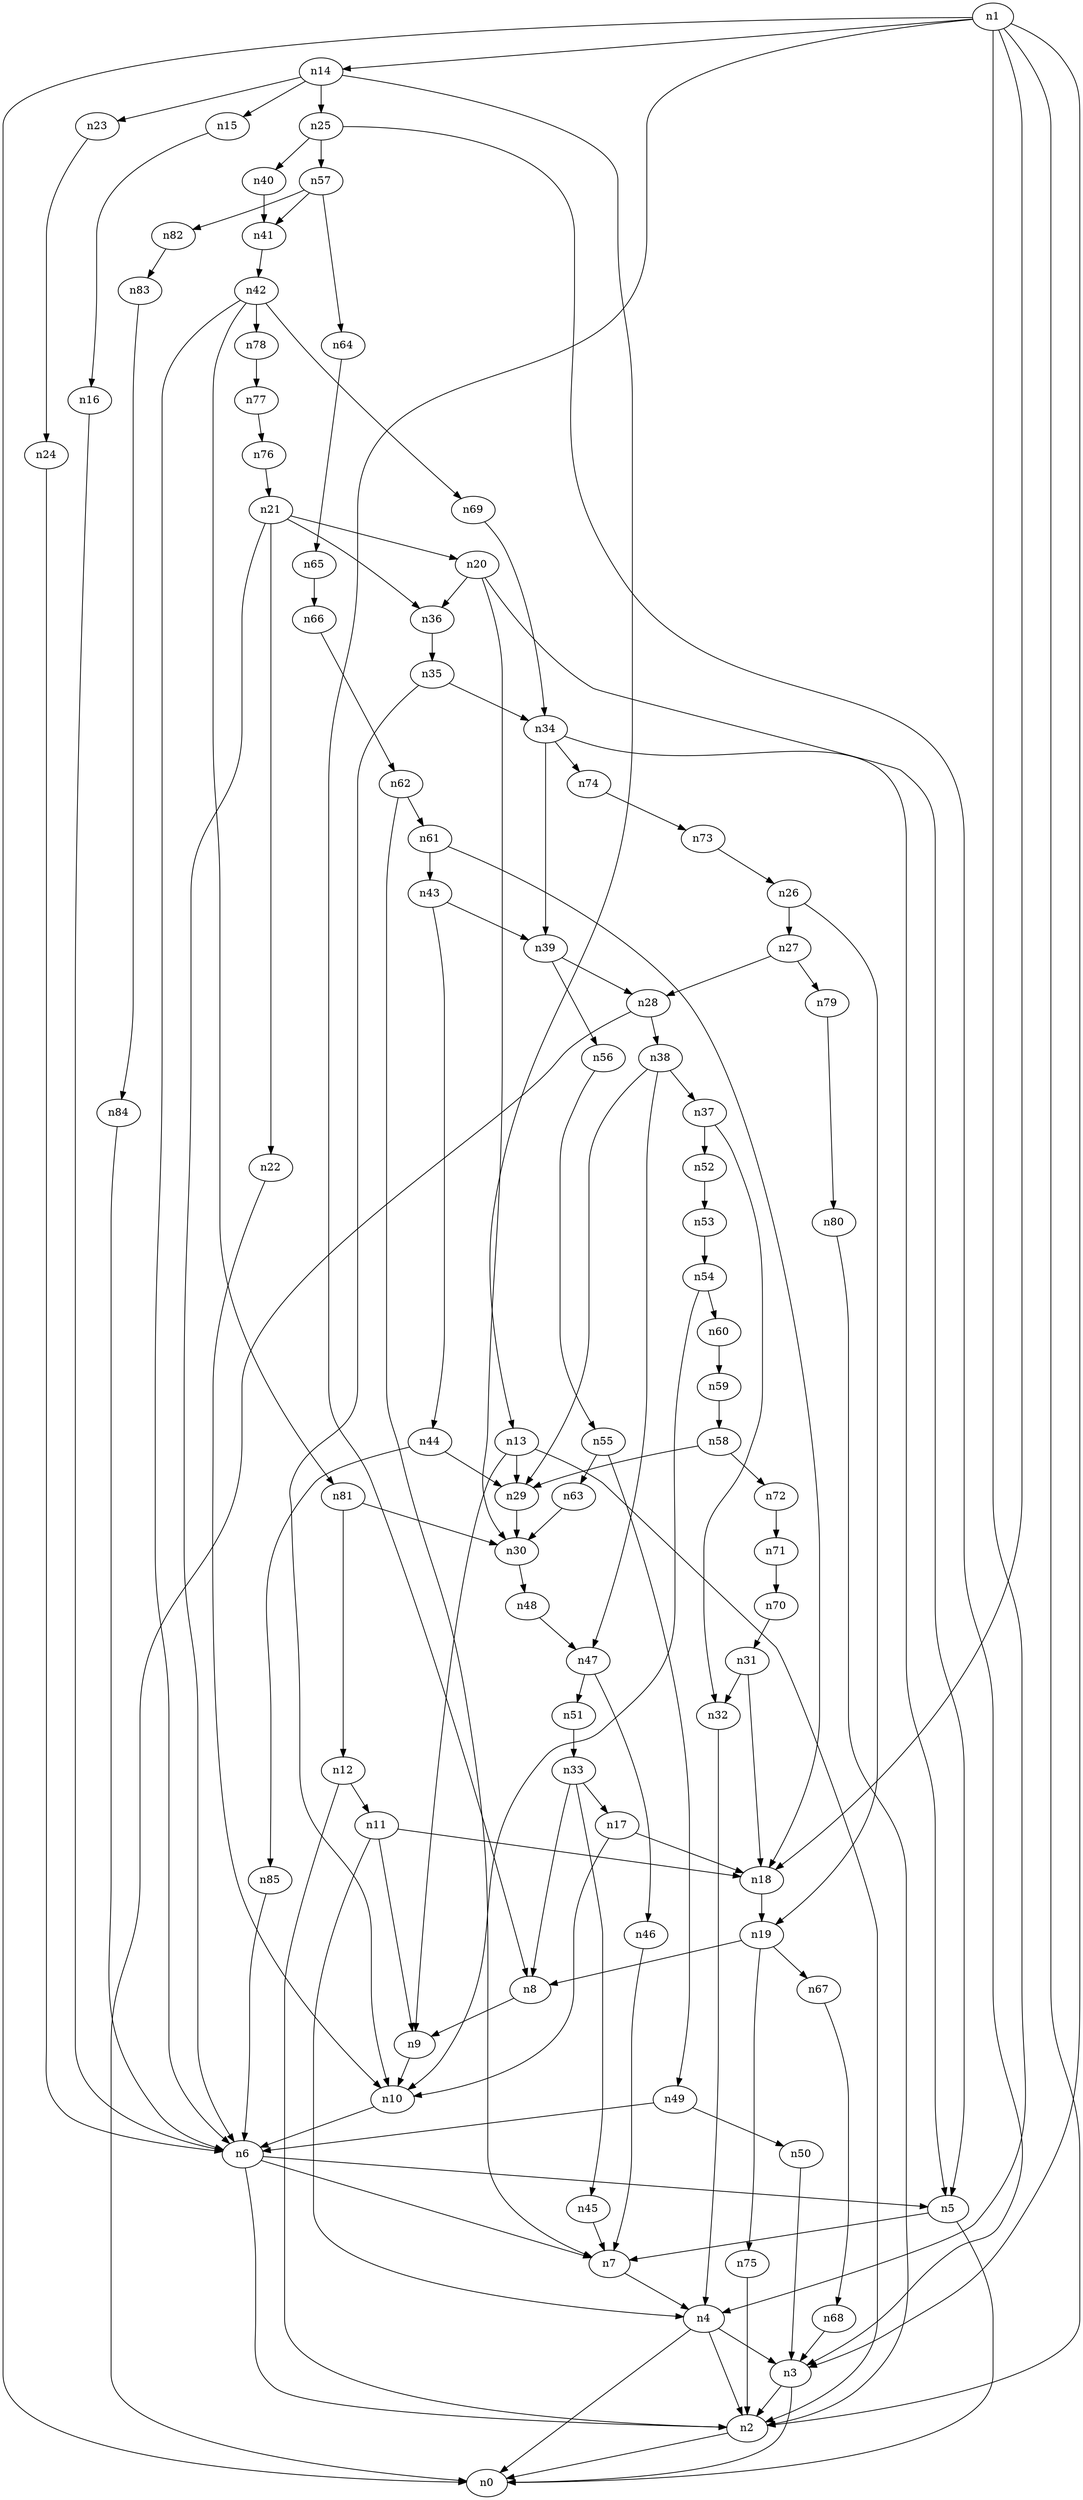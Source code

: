 digraph G {
	n1 -> n0	 [_graphml_id=e0];
	n1 -> n2	 [_graphml_id=e1];
	n1 -> n3	 [_graphml_id=e6];
	n1 -> n4	 [_graphml_id=e9];
	n1 -> n8	 [_graphml_id=e15];
	n1 -> n14	 [_graphml_id=e25];
	n1 -> n18	 [_graphml_id=e31];
	n2 -> n0	 [_graphml_id=e5];
	n3 -> n0	 [_graphml_id=e8];
	n3 -> n2	 [_graphml_id=e2];
	n4 -> n0	 [_graphml_id=e4];
	n4 -> n2	 [_graphml_id=e7];
	n4 -> n3	 [_graphml_id=e3];
	n5 -> n0	 [_graphml_id=e10];
	n5 -> n7	 [_graphml_id=e14];
	n6 -> n2	 [_graphml_id=e12];
	n6 -> n5	 [_graphml_id=e11];
	n6 -> n7	 [_graphml_id=e87];
	n7 -> n4	 [_graphml_id=e13];
	n8 -> n9	 [_graphml_id=e16];
	n9 -> n10	 [_graphml_id=e17];
	n10 -> n6	 [_graphml_id=e18];
	n11 -> n4	 [_graphml_id=e24];
	n11 -> n9	 [_graphml_id=e19];
	n11 -> n18	 [_graphml_id=e34];
	n12 -> n2	 [_graphml_id=e21];
	n12 -> n11	 [_graphml_id=e20];
	n13 -> n2	 [_graphml_id=e23];
	n13 -> n9	 [_graphml_id=e22];
	n13 -> n29	 [_graphml_id=e49];
	n14 -> n13	 [_graphml_id=e44];
	n14 -> n15	 [_graphml_id=e26];
	n14 -> n23	 [_graphml_id=e39];
	n14 -> n25	 [_graphml_id=e43];
	n15 -> n16	 [_graphml_id=e27];
	n16 -> n6	 [_graphml_id=e28];
	n17 -> n10	 [_graphml_id=e29];
	n17 -> n18	 [_graphml_id=e30];
	n18 -> n19	 [_graphml_id=e32];
	n19 -> n8	 [_graphml_id=e33];
	n19 -> n67	 [_graphml_id=e111];
	n19 -> n75	 [_graphml_id=e125];
	n20 -> n5	 [_graphml_id=e35];
	n20 -> n30	 [_graphml_id=e51];
	n20 -> n36	 [_graphml_id=e61];
	n21 -> n6	 [_graphml_id=e57];
	n21 -> n20	 [_graphml_id=e36];
	n21 -> n22	 [_graphml_id=e37];
	n21 -> n36	 [_graphml_id=e77];
	n22 -> n10	 [_graphml_id=e38];
	n23 -> n24	 [_graphml_id=e40];
	n24 -> n6	 [_graphml_id=e41];
	n25 -> n3	 [_graphml_id=e42];
	n25 -> n40	 [_graphml_id=e68];
	n25 -> n57	 [_graphml_id=e96];
	n26 -> n19	 [_graphml_id=e45];
	n26 -> n27	 [_graphml_id=e46];
	n27 -> n28	 [_graphml_id=e47];
	n27 -> n79	 [_graphml_id=e131];
	n28 -> n0	 [_graphml_id=e48];
	n28 -> n38	 [_graphml_id=e64];
	n29 -> n30	 [_graphml_id=e50];
	n30 -> n48	 [_graphml_id=e81];
	n31 -> n18	 [_graphml_id=e52];
	n31 -> n32	 [_graphml_id=e53];
	n32 -> n4	 [_graphml_id=e54];
	n33 -> n8	 [_graphml_id=e55];
	n33 -> n17	 [_graphml_id=e56];
	n33 -> n45	 [_graphml_id=e76];
	n34 -> n5	 [_graphml_id=e58];
	n34 -> n39	 [_graphml_id=e65];
	n34 -> n74	 [_graphml_id=e123];
	n35 -> n10	 [_graphml_id=e67];
	n35 -> n34	 [_graphml_id=e59];
	n36 -> n35	 [_graphml_id=e60];
	n37 -> n32	 [_graphml_id=e62];
	n37 -> n52	 [_graphml_id=e88];
	n38 -> n29	 [_graphml_id=e97];
	n38 -> n37	 [_graphml_id=e63];
	n38 -> n47	 [_graphml_id=e126];
	n39 -> n28	 [_graphml_id=e66];
	n39 -> n56	 [_graphml_id=e94];
	n40 -> n41	 [_graphml_id=e69];
	n41 -> n42	 [_graphml_id=e70];
	n42 -> n6	 [_graphml_id=e71];
	n42 -> n69	 [_graphml_id=e115];
	n42 -> n78	 [_graphml_id=e130];
	n42 -> n81	 [_graphml_id=e134];
	n43 -> n39	 [_graphml_id=e72];
	n43 -> n44	 [_graphml_id=e73];
	n44 -> n29	 [_graphml_id=e74];
	n44 -> n85	 [_graphml_id=e141];
	n45 -> n7	 [_graphml_id=e75];
	n46 -> n7	 [_graphml_id=e78];
	n47 -> n46	 [_graphml_id=e79];
	n47 -> n51	 [_graphml_id=e85];
	n48 -> n47	 [_graphml_id=e80];
	n49 -> n6	 [_graphml_id=e82];
	n49 -> n50	 [_graphml_id=e83];
	n50 -> n3	 [_graphml_id=e84];
	n51 -> n33	 [_graphml_id=e86];
	n52 -> n53	 [_graphml_id=e89];
	n53 -> n54	 [_graphml_id=e90];
	n54 -> n10	 [_graphml_id=e91];
	n54 -> n60	 [_graphml_id=e101];
	n55 -> n49	 [_graphml_id=e92];
	n55 -> n63	 [_graphml_id=e105];
	n56 -> n55	 [_graphml_id=e93];
	n57 -> n41	 [_graphml_id=e95];
	n57 -> n64	 [_graphml_id=e107];
	n57 -> n82	 [_graphml_id=e137];
	n58 -> n29	 [_graphml_id=e98];
	n58 -> n72	 [_graphml_id=e120];
	n59 -> n58	 [_graphml_id=e99];
	n60 -> n59	 [_graphml_id=e100];
	n61 -> n18	 [_graphml_id=e116];
	n61 -> n43	 [_graphml_id=e102];
	n62 -> n7	 [_graphml_id=e104];
	n62 -> n61	 [_graphml_id=e103];
	n63 -> n30	 [_graphml_id=e106];
	n64 -> n65	 [_graphml_id=e108];
	n65 -> n66	 [_graphml_id=e109];
	n66 -> n62	 [_graphml_id=e110];
	n67 -> n68	 [_graphml_id=e112];
	n68 -> n3	 [_graphml_id=e113];
	n69 -> n34	 [_graphml_id=e114];
	n70 -> n31	 [_graphml_id=e117];
	n71 -> n70	 [_graphml_id=e118];
	n72 -> n71	 [_graphml_id=e119];
	n73 -> n26	 [_graphml_id=e121];
	n74 -> n73	 [_graphml_id=e122];
	n75 -> n2	 [_graphml_id=e124];
	n76 -> n21	 [_graphml_id=e127];
	n77 -> n76	 [_graphml_id=e128];
	n78 -> n77	 [_graphml_id=e129];
	n79 -> n80	 [_graphml_id=e132];
	n80 -> n2	 [_graphml_id=e133];
	n81 -> n12	 [_graphml_id=e135];
	n81 -> n30	 [_graphml_id=e136];
	n82 -> n83	 [_graphml_id=e138];
	n83 -> n84	 [_graphml_id=e139];
	n84 -> n6	 [_graphml_id=e140];
	n85 -> n6	 [_graphml_id=e142];
}
